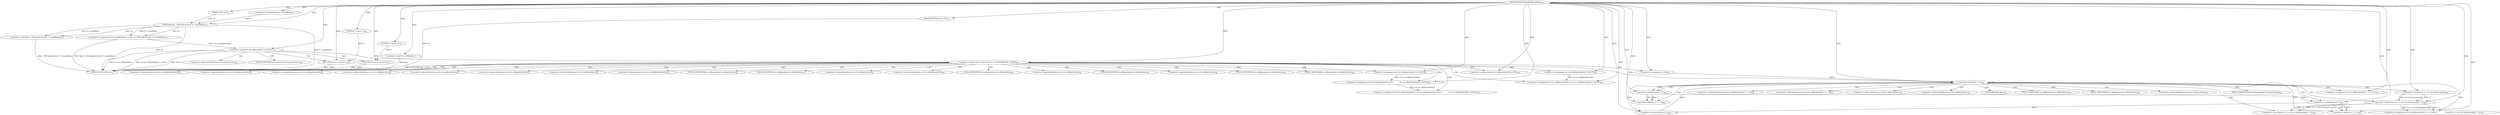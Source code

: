 digraph "TIFFDefaultRefBlackWhite" {  
"21073" [label = <(METHOD,TIFFDefaultRefBlackWhite)<SUB>173</SUB>> ]
"21190" [label = <(METHOD_RETURN,int)<SUB>173</SUB>> ]
"21074" [label = <(PARAM,TIFF *tif)<SUB>173</SUB>> ]
"21075" [label = <(PARAM,TIFFDirectory *td)<SUB>173</SUB>> ]
"21078" [label = <(&lt;operator&gt;.assignment,td-&gt;td_refblackwhite = (float *)_TIFFmallocExt(tif, 6 * sizeof(float)))<SUB>177</SUB>> ]
"21188" [label = <(RETURN,return 1;,return 1;)<SUB>203</SUB>> ]
"21091" [label = <(&lt;operator&gt;.equals,td-&gt;td_refblackwhite == NULL)<SUB>178</SUB>> ]
"21100" [label = <(&lt;operator&gt;.equals,td-&gt;td_photometric == PHOTOMETRIC_YCBCR)<SUB>180</SUB>> ]
"21189" [label = <(LITERAL,1,return 1;)<SUB>203</SUB>> ]
"21082" [label = <(&lt;operator&gt;.cast,(float *)_TIFFmallocExt(tif, 6 * sizeof(float)))<SUB>177</SUB>> ]
"21097" [label = <(RETURN,return 0;,return 0;)<SUB>179</SUB>> ]
"21106" [label = <(&lt;operator&gt;.assignment,td-&gt;td_refblackwhite[0] = 0.0F)<SUB>186</SUB>> ]
"21113" [label = <(&lt;operator&gt;.assignment,td-&gt;td_refblackwhite[1] = td-&gt;td_refblackwhite[3] =\012            td-&gt;td_refblackwhite[5] = 255.0F)<SUB>187</SUB>> ]
"21132" [label = <(&lt;operator&gt;.assignment,td-&gt;td_refblackwhite[2] = td-&gt;td_refblackwhite[4] = 128.0F)<SUB>189</SUB>> ]
"21084" [label = <(_TIFFmallocExt,_TIFFmallocExt(tif, 6 * sizeof(float)))<SUB>177</SUB>> ]
"21098" [label = <(LITERAL,0,return 0;)<SUB>179</SUB>> ]
"21086" [label = <(&lt;operator&gt;.multiplication,6 * sizeof(float))<SUB>177</SUB>> ]
"21119" [label = <(&lt;operator&gt;.assignment,td-&gt;td_refblackwhite[3] =\012            td-&gt;td_refblackwhite[5] = 255.0F)<SUB>187</SUB>> ]
"21138" [label = <(&lt;operator&gt;.assignment,td-&gt;td_refblackwhite[4] = 128.0F)<SUB>189</SUB>> ]
"21152" [label = <(&lt;operator&gt;.lessThan,i &lt; 3)<SUB>196</SUB>> ]
"21155" [label = <(&lt;operator&gt;.postIncrement,i++)<SUB>196</SUB>> ]
"21088" [label = <(&lt;operator&gt;.sizeOf,sizeof(float))<SUB>177</SUB>> ]
"21125" [label = <(&lt;operator&gt;.assignment,td-&gt;td_refblackwhite[5] = 255.0F)<SUB>188</SUB>> ]
"21149" [label = <(&lt;operator&gt;.assignment,i = 0)<SUB>196</SUB>> ]
"21158" [label = <(&lt;operator&gt;.assignment,td-&gt;td_refblackwhite[2 * i + 0] = 0)<SUB>198</SUB>> ]
"21169" [label = <(&lt;operator&gt;.assignment,td-&gt;td_refblackwhite[2 * i + 1] =\012                (float)((1L &lt;&lt; td-&gt;td_bitspersample) - 1L))<SUB>199</SUB>> ]
"21179" [label = <(&lt;operator&gt;.cast,(float)((1L &lt;&lt; td-&gt;td_bitspersample) - 1L))<SUB>200</SUB>> ]
"21163" [label = <(&lt;operator&gt;.addition,2 * i + 0)<SUB>198</SUB>> ]
"21174" [label = <(&lt;operator&gt;.addition,2 * i + 1)<SUB>199</SUB>> ]
"21181" [label = <(&lt;operator&gt;.subtraction,(1L &lt;&lt; td-&gt;td_bitspersample) - 1L)<SUB>200</SUB>> ]
"21164" [label = <(&lt;operator&gt;.multiplication,2 * i)<SUB>198</SUB>> ]
"21175" [label = <(&lt;operator&gt;.multiplication,2 * i)<SUB>199</SUB>> ]
"21182" [label = <(&lt;operator&gt;.shiftLeft,1L &lt;&lt; td-&gt;td_bitspersample)<SUB>200</SUB>> ]
"21101" [label = <(&lt;operator&gt;.indirectFieldAccess,td-&gt;td_photometric)<SUB>180</SUB>> ]
"21103" [label = <(FIELD_IDENTIFIER,td_photometric,td_photometric)<SUB>180</SUB>> ]
"21107" [label = <(&lt;operator&gt;.indirectIndexAccess,td-&gt;td_refblackwhite[0])<SUB>186</SUB>> ]
"21114" [label = <(&lt;operator&gt;.indirectIndexAccess,td-&gt;td_refblackwhite[1])<SUB>187</SUB>> ]
"21133" [label = <(&lt;operator&gt;.indirectIndexAccess,td-&gt;td_refblackwhite[2])<SUB>189</SUB>> ]
"21108" [label = <(&lt;operator&gt;.indirectFieldAccess,td-&gt;td_refblackwhite)<SUB>186</SUB>> ]
"21115" [label = <(&lt;operator&gt;.indirectFieldAccess,td-&gt;td_refblackwhite)<SUB>187</SUB>> ]
"21120" [label = <(&lt;operator&gt;.indirectIndexAccess,td-&gt;td_refblackwhite[3])<SUB>187</SUB>> ]
"21134" [label = <(&lt;operator&gt;.indirectFieldAccess,td-&gt;td_refblackwhite)<SUB>189</SUB>> ]
"21139" [label = <(&lt;operator&gt;.indirectIndexAccess,td-&gt;td_refblackwhite[4])<SUB>189</SUB>> ]
"21110" [label = <(FIELD_IDENTIFIER,td_refblackwhite,td_refblackwhite)<SUB>186</SUB>> ]
"21117" [label = <(FIELD_IDENTIFIER,td_refblackwhite,td_refblackwhite)<SUB>187</SUB>> ]
"21121" [label = <(&lt;operator&gt;.indirectFieldAccess,td-&gt;td_refblackwhite)<SUB>187</SUB>> ]
"21126" [label = <(&lt;operator&gt;.indirectIndexAccess,td-&gt;td_refblackwhite[5])<SUB>188</SUB>> ]
"21136" [label = <(FIELD_IDENTIFIER,td_refblackwhite,td_refblackwhite)<SUB>189</SUB>> ]
"21140" [label = <(&lt;operator&gt;.indirectFieldAccess,td-&gt;td_refblackwhite)<SUB>189</SUB>> ]
"21123" [label = <(FIELD_IDENTIFIER,td_refblackwhite,td_refblackwhite)<SUB>187</SUB>> ]
"21127" [label = <(&lt;operator&gt;.indirectFieldAccess,td-&gt;td_refblackwhite)<SUB>188</SUB>> ]
"21142" [label = <(FIELD_IDENTIFIER,td_refblackwhite,td_refblackwhite)<SUB>189</SUB>> ]
"21159" [label = <(&lt;operator&gt;.indirectIndexAccess,td-&gt;td_refblackwhite[2 * i + 0])<SUB>198</SUB>> ]
"21170" [label = <(&lt;operator&gt;.indirectIndexAccess,td-&gt;td_refblackwhite[2 * i + 1])<SUB>199</SUB>> ]
"21129" [label = <(FIELD_IDENTIFIER,td_refblackwhite,td_refblackwhite)<SUB>188</SUB>> ]
"21160" [label = <(&lt;operator&gt;.indirectFieldAccess,td-&gt;td_refblackwhite)<SUB>198</SUB>> ]
"21171" [label = <(&lt;operator&gt;.indirectFieldAccess,td-&gt;td_refblackwhite)<SUB>199</SUB>> ]
"21180" [label = <(UNKNOWN,float,float)<SUB>200</SUB>> ]
"21162" [label = <(FIELD_IDENTIFIER,td_refblackwhite,td_refblackwhite)<SUB>198</SUB>> ]
"21173" [label = <(FIELD_IDENTIFIER,td_refblackwhite,td_refblackwhite)<SUB>199</SUB>> ]
"21184" [label = <(&lt;operator&gt;.indirectFieldAccess,td-&gt;td_bitspersample)<SUB>200</SUB>> ]
"21186" [label = <(FIELD_IDENTIFIER,td_bitspersample,td_bitspersample)<SUB>200</SUB>> ]
  "21097" -> "21190"  [ label = "DDG: &lt;RET&gt;"] 
  "21188" -> "21190"  [ label = "DDG: &lt;RET&gt;"] 
  "21075" -> "21190"  [ label = "DDG: td"] 
  "21084" -> "21190"  [ label = "DDG: tif"] 
  "21084" -> "21190"  [ label = "DDG: 6 * sizeof(float)"] 
  "21082" -> "21190"  [ label = "DDG: _TIFFmallocExt(tif, 6 * sizeof(float))"] 
  "21078" -> "21190"  [ label = "DDG: (float *)_TIFFmallocExt(tif, 6 * sizeof(float))"] 
  "21091" -> "21190"  [ label = "DDG: td-&gt;td_refblackwhite"] 
  "21091" -> "21190"  [ label = "DDG: td-&gt;td_refblackwhite == NULL"] 
  "21100" -> "21190"  [ label = "DDG: PHOTOMETRIC_YCBCR"] 
  "21091" -> "21190"  [ label = "DDG: NULL"] 
  "21088" -> "21190"  [ label = "DDG: float"] 
  "21073" -> "21074"  [ label = "DDG: "] 
  "21073" -> "21075"  [ label = "DDG: "] 
  "21084" -> "21078"  [ label = "DDG: tif"] 
  "21084" -> "21078"  [ label = "DDG: 6 * sizeof(float)"] 
  "21189" -> "21188"  [ label = "DDG: 1"] 
  "21073" -> "21188"  [ label = "DDG: "] 
  "21073" -> "21189"  [ label = "DDG: "] 
  "21084" -> "21082"  [ label = "DDG: tif"] 
  "21084" -> "21082"  [ label = "DDG: 6 * sizeof(float)"] 
  "21078" -> "21091"  [ label = "DDG: td-&gt;td_refblackwhite"] 
  "21073" -> "21091"  [ label = "DDG: "] 
  "21098" -> "21097"  [ label = "DDG: 0"] 
  "21073" -> "21097"  [ label = "DDG: "] 
  "21073" -> "21100"  [ label = "DDG: "] 
  "21073" -> "21106"  [ label = "DDG: "] 
  "21074" -> "21084"  [ label = "DDG: tif"] 
  "21073" -> "21084"  [ label = "DDG: "] 
  "21086" -> "21084"  [ label = "DDG: 6"] 
  "21073" -> "21098"  [ label = "DDG: "] 
  "21119" -> "21113"  [ label = "DDG: td-&gt;td_refblackwhite[3]"] 
  "21138" -> "21132"  [ label = "DDG: td-&gt;td_refblackwhite[4]"] 
  "21073" -> "21132"  [ label = "DDG: "] 
  "21073" -> "21086"  [ label = "DDG: "] 
  "21125" -> "21119"  [ label = "DDG: td-&gt;td_refblackwhite[5]"] 
  "21073" -> "21119"  [ label = "DDG: "] 
  "21073" -> "21138"  [ label = "DDG: "] 
  "21073" -> "21088"  [ label = "DDG: "] 
  "21073" -> "21125"  [ label = "DDG: "] 
  "21073" -> "21149"  [ label = "DDG: "] 
  "21149" -> "21152"  [ label = "DDG: i"] 
  "21155" -> "21152"  [ label = "DDG: i"] 
  "21073" -> "21152"  [ label = "DDG: "] 
  "21175" -> "21155"  [ label = "DDG: i"] 
  "21073" -> "21155"  [ label = "DDG: "] 
  "21073" -> "21158"  [ label = "DDG: "] 
  "21181" -> "21169"  [ label = "DDG: 1L &lt;&lt; td-&gt;td_bitspersample"] 
  "21181" -> "21169"  [ label = "DDG: 1L"] 
  "21181" -> "21179"  [ label = "DDG: 1L &lt;&lt; td-&gt;td_bitspersample"] 
  "21181" -> "21179"  [ label = "DDG: 1L"] 
  "21164" -> "21163"  [ label = "DDG: 2"] 
  "21164" -> "21163"  [ label = "DDG: i"] 
  "21073" -> "21163"  [ label = "DDG: "] 
  "21175" -> "21174"  [ label = "DDG: 2"] 
  "21175" -> "21174"  [ label = "DDG: i"] 
  "21073" -> "21174"  [ label = "DDG: "] 
  "21182" -> "21181"  [ label = "DDG: 1L"] 
  "21182" -> "21181"  [ label = "DDG: td-&gt;td_bitspersample"] 
  "21073" -> "21181"  [ label = "DDG: "] 
  "21073" -> "21164"  [ label = "DDG: "] 
  "21152" -> "21164"  [ label = "DDG: i"] 
  "21073" -> "21175"  [ label = "DDG: "] 
  "21164" -> "21175"  [ label = "DDG: i"] 
  "21073" -> "21182"  [ label = "DDG: "] 
  "21091" -> "21103"  [ label = "CDG: "] 
  "21091" -> "21100"  [ label = "CDG: "] 
  "21091" -> "21097"  [ label = "CDG: "] 
  "21091" -> "21188"  [ label = "CDG: "] 
  "21091" -> "21101"  [ label = "CDG: "] 
  "21100" -> "21110"  [ label = "CDG: "] 
  "21100" -> "21114"  [ label = "CDG: "] 
  "21100" -> "21152"  [ label = "CDG: "] 
  "21100" -> "21142"  [ label = "CDG: "] 
  "21100" -> "21133"  [ label = "CDG: "] 
  "21100" -> "21113"  [ label = "CDG: "] 
  "21100" -> "21115"  [ label = "CDG: "] 
  "21100" -> "21132"  [ label = "CDG: "] 
  "21100" -> "21126"  [ label = "CDG: "] 
  "21100" -> "21140"  [ label = "CDG: "] 
  "21100" -> "21125"  [ label = "CDG: "] 
  "21100" -> "21108"  [ label = "CDG: "] 
  "21100" -> "21127"  [ label = "CDG: "] 
  "21100" -> "21123"  [ label = "CDG: "] 
  "21100" -> "21121"  [ label = "CDG: "] 
  "21100" -> "21107"  [ label = "CDG: "] 
  "21100" -> "21139"  [ label = "CDG: "] 
  "21100" -> "21138"  [ label = "CDG: "] 
  "21100" -> "21119"  [ label = "CDG: "] 
  "21100" -> "21136"  [ label = "CDG: "] 
  "21100" -> "21129"  [ label = "CDG: "] 
  "21100" -> "21149"  [ label = "CDG: "] 
  "21100" -> "21134"  [ label = "CDG: "] 
  "21100" -> "21120"  [ label = "CDG: "] 
  "21100" -> "21117"  [ label = "CDG: "] 
  "21100" -> "21106"  [ label = "CDG: "] 
  "21152" -> "21170"  [ label = "CDG: "] 
  "21152" -> "21152"  [ label = "CDG: "] 
  "21152" -> "21180"  [ label = "CDG: "] 
  "21152" -> "21160"  [ label = "CDG: "] 
  "21152" -> "21173"  [ label = "CDG: "] 
  "21152" -> "21162"  [ label = "CDG: "] 
  "21152" -> "21182"  [ label = "CDG: "] 
  "21152" -> "21179"  [ label = "CDG: "] 
  "21152" -> "21164"  [ label = "CDG: "] 
  "21152" -> "21174"  [ label = "CDG: "] 
  "21152" -> "21155"  [ label = "CDG: "] 
  "21152" -> "21169"  [ label = "CDG: "] 
  "21152" -> "21171"  [ label = "CDG: "] 
  "21152" -> "21186"  [ label = "CDG: "] 
  "21152" -> "21184"  [ label = "CDG: "] 
  "21152" -> "21175"  [ label = "CDG: "] 
  "21152" -> "21158"  [ label = "CDG: "] 
  "21152" -> "21163"  [ label = "CDG: "] 
  "21152" -> "21159"  [ label = "CDG: "] 
  "21152" -> "21181"  [ label = "CDG: "] 
}
